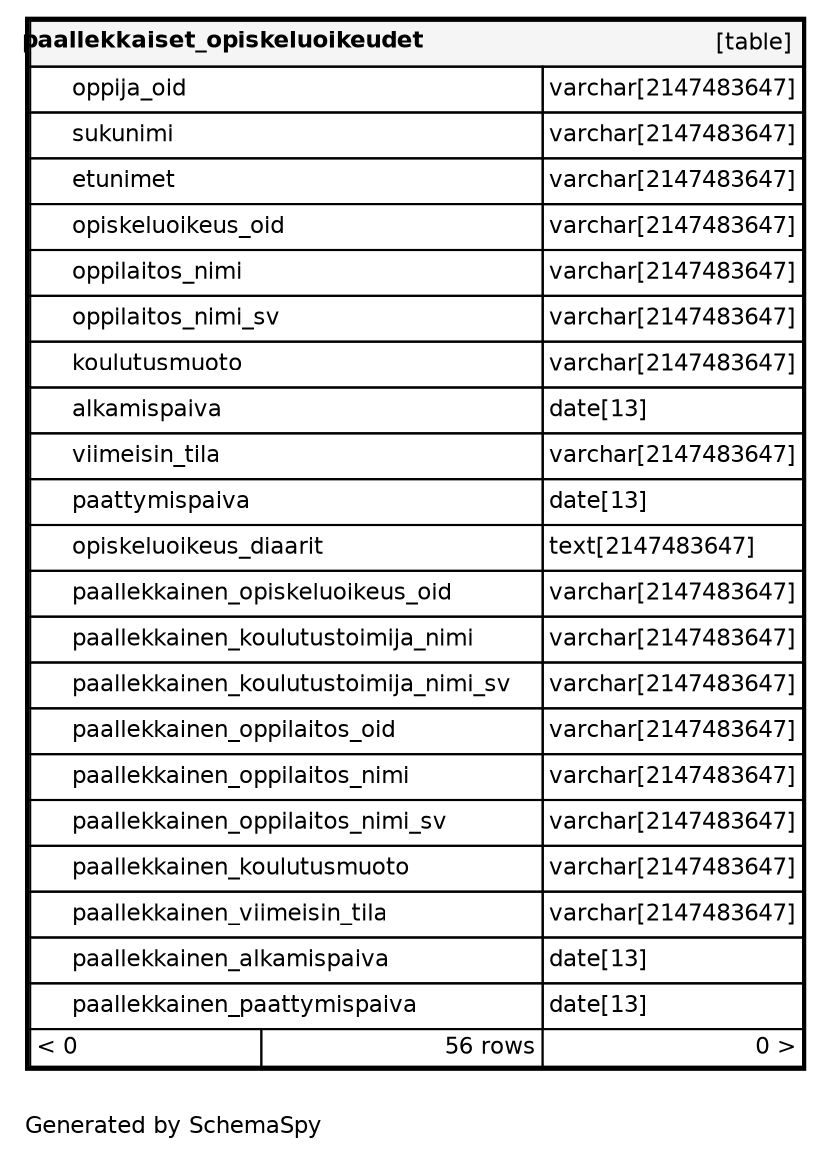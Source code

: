 digraph "oneDegreeRelationshipsDiagram" {
  graph [    rankdir="RL"    bgcolor="#ffffff"    label="\nGenerated by SchemaSpy"    labeljust="l"    nodesep="0.18"    ranksep="0.46"    fontname="Helvetica"    fontsize="11"    ration="compress"  ];  node [    fontname="Helvetica"    fontsize="11"    shape="plaintext"  ];  edge [    arrowsize="0.8"  ];
  "paallekkaiset_opiskeluoikeudet" [
   label=<
    <TABLE BORDER="2" CELLBORDER="1" CELLSPACING="0" BGCOLOR="#ffffff">
      <TR><TD COLSPAN="4"  BGCOLOR="#f5f5f5"><TABLE BORDER="0" CELLSPACING="0"><TR><TD ALIGN="LEFT" FIXEDSIZE="TRUE" WIDTH="179" HEIGHT="16"><B>paallekkaiset_opiskeluoikeudet</B></TD><TD ALIGN="RIGHT">[table]</TD></TR></TABLE></TD></TR>
      <TR><TD PORT="oppija_oid" COLSPAN="2" ALIGN="LEFT"><TABLE BORDER="0" CELLSPACING="0" ALIGN="LEFT"><TR ALIGN="LEFT"><TD ALIGN="LEFT" FIXEDSIZE="TRUE" WIDTH="15" HEIGHT="16"></TD><TD ALIGN="LEFT" FIXEDSIZE="TRUE" WIDTH="225" HEIGHT="16">oppija_oid</TD></TR></TABLE></TD><TD PORT="oppija_oid.type" ALIGN="LEFT">varchar[2147483647]</TD></TR>
      <TR><TD PORT="sukunimi" COLSPAN="2" ALIGN="LEFT"><TABLE BORDER="0" CELLSPACING="0" ALIGN="LEFT"><TR ALIGN="LEFT"><TD ALIGN="LEFT" FIXEDSIZE="TRUE" WIDTH="15" HEIGHT="16"></TD><TD ALIGN="LEFT" FIXEDSIZE="TRUE" WIDTH="225" HEIGHT="16">sukunimi</TD></TR></TABLE></TD><TD PORT="sukunimi.type" ALIGN="LEFT">varchar[2147483647]</TD></TR>
      <TR><TD PORT="etunimet" COLSPAN="2" ALIGN="LEFT"><TABLE BORDER="0" CELLSPACING="0" ALIGN="LEFT"><TR ALIGN="LEFT"><TD ALIGN="LEFT" FIXEDSIZE="TRUE" WIDTH="15" HEIGHT="16"></TD><TD ALIGN="LEFT" FIXEDSIZE="TRUE" WIDTH="225" HEIGHT="16">etunimet</TD></TR></TABLE></TD><TD PORT="etunimet.type" ALIGN="LEFT">varchar[2147483647]</TD></TR>
      <TR><TD PORT="opiskeluoikeus_oid" COLSPAN="2" BGCOLOR="#ffffff" ALIGN="LEFT"><TABLE BORDER="0" CELLSPACING="0" ALIGN="LEFT"><TR ALIGN="LEFT"><TD ALIGN="LEFT" FIXEDSIZE="TRUE" WIDTH="15" HEIGHT="16"></TD><TD ALIGN="LEFT" FIXEDSIZE="TRUE" WIDTH="225" HEIGHT="16">opiskeluoikeus_oid</TD></TR></TABLE></TD><TD PORT="opiskeluoikeus_oid.type" ALIGN="LEFT">varchar[2147483647]</TD></TR>
      <TR><TD PORT="oppilaitos_nimi" COLSPAN="2" ALIGN="LEFT"><TABLE BORDER="0" CELLSPACING="0" ALIGN="LEFT"><TR ALIGN="LEFT"><TD ALIGN="LEFT" FIXEDSIZE="TRUE" WIDTH="15" HEIGHT="16"></TD><TD ALIGN="LEFT" FIXEDSIZE="TRUE" WIDTH="225" HEIGHT="16">oppilaitos_nimi</TD></TR></TABLE></TD><TD PORT="oppilaitos_nimi.type" ALIGN="LEFT">varchar[2147483647]</TD></TR>
      <TR><TD PORT="oppilaitos_nimi_sv" COLSPAN="2" ALIGN="LEFT"><TABLE BORDER="0" CELLSPACING="0" ALIGN="LEFT"><TR ALIGN="LEFT"><TD ALIGN="LEFT" FIXEDSIZE="TRUE" WIDTH="15" HEIGHT="16"></TD><TD ALIGN="LEFT" FIXEDSIZE="TRUE" WIDTH="225" HEIGHT="16">oppilaitos_nimi_sv</TD></TR></TABLE></TD><TD PORT="oppilaitos_nimi_sv.type" ALIGN="LEFT">varchar[2147483647]</TD></TR>
      <TR><TD PORT="koulutusmuoto" COLSPAN="2" ALIGN="LEFT"><TABLE BORDER="0" CELLSPACING="0" ALIGN="LEFT"><TR ALIGN="LEFT"><TD ALIGN="LEFT" FIXEDSIZE="TRUE" WIDTH="15" HEIGHT="16"></TD><TD ALIGN="LEFT" FIXEDSIZE="TRUE" WIDTH="225" HEIGHT="16">koulutusmuoto</TD></TR></TABLE></TD><TD PORT="koulutusmuoto.type" ALIGN="LEFT">varchar[2147483647]</TD></TR>
      <TR><TD PORT="alkamispaiva" COLSPAN="2" ALIGN="LEFT"><TABLE BORDER="0" CELLSPACING="0" ALIGN="LEFT"><TR ALIGN="LEFT"><TD ALIGN="LEFT" FIXEDSIZE="TRUE" WIDTH="15" HEIGHT="16"></TD><TD ALIGN="LEFT" FIXEDSIZE="TRUE" WIDTH="225" HEIGHT="16">alkamispaiva</TD></TR></TABLE></TD><TD PORT="alkamispaiva.type" ALIGN="LEFT">date[13]</TD></TR>
      <TR><TD PORT="viimeisin_tila" COLSPAN="2" ALIGN="LEFT"><TABLE BORDER="0" CELLSPACING="0" ALIGN="LEFT"><TR ALIGN="LEFT"><TD ALIGN="LEFT" FIXEDSIZE="TRUE" WIDTH="15" HEIGHT="16"></TD><TD ALIGN="LEFT" FIXEDSIZE="TRUE" WIDTH="225" HEIGHT="16">viimeisin_tila</TD></TR></TABLE></TD><TD PORT="viimeisin_tila.type" ALIGN="LEFT">varchar[2147483647]</TD></TR>
      <TR><TD PORT="paattymispaiva" COLSPAN="2" ALIGN="LEFT"><TABLE BORDER="0" CELLSPACING="0" ALIGN="LEFT"><TR ALIGN="LEFT"><TD ALIGN="LEFT" FIXEDSIZE="TRUE" WIDTH="15" HEIGHT="16"></TD><TD ALIGN="LEFT" FIXEDSIZE="TRUE" WIDTH="225" HEIGHT="16">paattymispaiva</TD></TR></TABLE></TD><TD PORT="paattymispaiva.type" ALIGN="LEFT">date[13]</TD></TR>
      <TR><TD PORT="opiskeluoikeus_diaarit" COLSPAN="2" ALIGN="LEFT"><TABLE BORDER="0" CELLSPACING="0" ALIGN="LEFT"><TR ALIGN="LEFT"><TD ALIGN="LEFT" FIXEDSIZE="TRUE" WIDTH="15" HEIGHT="16"></TD><TD ALIGN="LEFT" FIXEDSIZE="TRUE" WIDTH="225" HEIGHT="16">opiskeluoikeus_diaarit</TD></TR></TABLE></TD><TD PORT="opiskeluoikeus_diaarit.type" ALIGN="LEFT">text[2147483647]</TD></TR>
      <TR><TD PORT="paallekkainen_opiskeluoikeus_oid" COLSPAN="2" ALIGN="LEFT"><TABLE BORDER="0" CELLSPACING="0" ALIGN="LEFT"><TR ALIGN="LEFT"><TD ALIGN="LEFT" FIXEDSIZE="TRUE" WIDTH="15" HEIGHT="16"></TD><TD ALIGN="LEFT" FIXEDSIZE="TRUE" WIDTH="225" HEIGHT="16">paallekkainen_opiskeluoikeus_oid</TD></TR></TABLE></TD><TD PORT="paallekkainen_opiskeluoikeus_oid.type" ALIGN="LEFT">varchar[2147483647]</TD></TR>
      <TR><TD PORT="paallekkainen_koulutustoimija_nimi" COLSPAN="2" ALIGN="LEFT"><TABLE BORDER="0" CELLSPACING="0" ALIGN="LEFT"><TR ALIGN="LEFT"><TD ALIGN="LEFT" FIXEDSIZE="TRUE" WIDTH="15" HEIGHT="16"></TD><TD ALIGN="LEFT" FIXEDSIZE="TRUE" WIDTH="225" HEIGHT="16">paallekkainen_koulutustoimija_nimi</TD></TR></TABLE></TD><TD PORT="paallekkainen_koulutustoimija_nimi.type" ALIGN="LEFT">varchar[2147483647]</TD></TR>
      <TR><TD PORT="paallekkainen_koulutustoimija_nimi_sv" COLSPAN="2" ALIGN="LEFT"><TABLE BORDER="0" CELLSPACING="0" ALIGN="LEFT"><TR ALIGN="LEFT"><TD ALIGN="LEFT" FIXEDSIZE="TRUE" WIDTH="15" HEIGHT="16"></TD><TD ALIGN="LEFT" FIXEDSIZE="TRUE" WIDTH="225" HEIGHT="16">paallekkainen_koulutustoimija_nimi_sv</TD></TR></TABLE></TD><TD PORT="paallekkainen_koulutustoimija_nimi_sv.type" ALIGN="LEFT">varchar[2147483647]</TD></TR>
      <TR><TD PORT="paallekkainen_oppilaitos_oid" COLSPAN="2" ALIGN="LEFT"><TABLE BORDER="0" CELLSPACING="0" ALIGN="LEFT"><TR ALIGN="LEFT"><TD ALIGN="LEFT" FIXEDSIZE="TRUE" WIDTH="15" HEIGHT="16"></TD><TD ALIGN="LEFT" FIXEDSIZE="TRUE" WIDTH="225" HEIGHT="16">paallekkainen_oppilaitos_oid</TD></TR></TABLE></TD><TD PORT="paallekkainen_oppilaitos_oid.type" ALIGN="LEFT">varchar[2147483647]</TD></TR>
      <TR><TD PORT="paallekkainen_oppilaitos_nimi" COLSPAN="2" ALIGN="LEFT"><TABLE BORDER="0" CELLSPACING="0" ALIGN="LEFT"><TR ALIGN="LEFT"><TD ALIGN="LEFT" FIXEDSIZE="TRUE" WIDTH="15" HEIGHT="16"></TD><TD ALIGN="LEFT" FIXEDSIZE="TRUE" WIDTH="225" HEIGHT="16">paallekkainen_oppilaitos_nimi</TD></TR></TABLE></TD><TD PORT="paallekkainen_oppilaitos_nimi.type" ALIGN="LEFT">varchar[2147483647]</TD></TR>
      <TR><TD PORT="paallekkainen_oppilaitos_nimi_sv" COLSPAN="2" ALIGN="LEFT"><TABLE BORDER="0" CELLSPACING="0" ALIGN="LEFT"><TR ALIGN="LEFT"><TD ALIGN="LEFT" FIXEDSIZE="TRUE" WIDTH="15" HEIGHT="16"></TD><TD ALIGN="LEFT" FIXEDSIZE="TRUE" WIDTH="225" HEIGHT="16">paallekkainen_oppilaitos_nimi_sv</TD></TR></TABLE></TD><TD PORT="paallekkainen_oppilaitos_nimi_sv.type" ALIGN="LEFT">varchar[2147483647]</TD></TR>
      <TR><TD PORT="paallekkainen_koulutusmuoto" COLSPAN="2" ALIGN="LEFT"><TABLE BORDER="0" CELLSPACING="0" ALIGN="LEFT"><TR ALIGN="LEFT"><TD ALIGN="LEFT" FIXEDSIZE="TRUE" WIDTH="15" HEIGHT="16"></TD><TD ALIGN="LEFT" FIXEDSIZE="TRUE" WIDTH="225" HEIGHT="16">paallekkainen_koulutusmuoto</TD></TR></TABLE></TD><TD PORT="paallekkainen_koulutusmuoto.type" ALIGN="LEFT">varchar[2147483647]</TD></TR>
      <TR><TD PORT="paallekkainen_viimeisin_tila" COLSPAN="2" ALIGN="LEFT"><TABLE BORDER="0" CELLSPACING="0" ALIGN="LEFT"><TR ALIGN="LEFT"><TD ALIGN="LEFT" FIXEDSIZE="TRUE" WIDTH="15" HEIGHT="16"></TD><TD ALIGN="LEFT" FIXEDSIZE="TRUE" WIDTH="225" HEIGHT="16">paallekkainen_viimeisin_tila</TD></TR></TABLE></TD><TD PORT="paallekkainen_viimeisin_tila.type" ALIGN="LEFT">varchar[2147483647]</TD></TR>
      <TR><TD PORT="paallekkainen_alkamispaiva" COLSPAN="2" ALIGN="LEFT"><TABLE BORDER="0" CELLSPACING="0" ALIGN="LEFT"><TR ALIGN="LEFT"><TD ALIGN="LEFT" FIXEDSIZE="TRUE" WIDTH="15" HEIGHT="16"></TD><TD ALIGN="LEFT" FIXEDSIZE="TRUE" WIDTH="225" HEIGHT="16">paallekkainen_alkamispaiva</TD></TR></TABLE></TD><TD PORT="paallekkainen_alkamispaiva.type" ALIGN="LEFT">date[13]</TD></TR>
      <TR><TD PORT="paallekkainen_paattymispaiva" COLSPAN="2" ALIGN="LEFT"><TABLE BORDER="0" CELLSPACING="0" ALIGN="LEFT"><TR ALIGN="LEFT"><TD ALIGN="LEFT" FIXEDSIZE="TRUE" WIDTH="15" HEIGHT="16"></TD><TD ALIGN="LEFT" FIXEDSIZE="TRUE" WIDTH="225" HEIGHT="16">paallekkainen_paattymispaiva</TD></TR></TABLE></TD><TD PORT="paallekkainen_paattymispaiva.type" ALIGN="LEFT">date[13]</TD></TR>
      <TR><TD ALIGN="LEFT" BGCOLOR="#ffffff">&lt; 0</TD><TD ALIGN="RIGHT" BGCOLOR="#ffffff">56 rows</TD><TD ALIGN="RIGHT" BGCOLOR="#ffffff">0 &gt;</TD></TR>
    </TABLE>>
    URL="../../tables/paallekkaiset_opiskeluoikeudet.html"
    target="_top"
    tooltip="paallekkaiset_opiskeluoikeudet"
  ];
}
